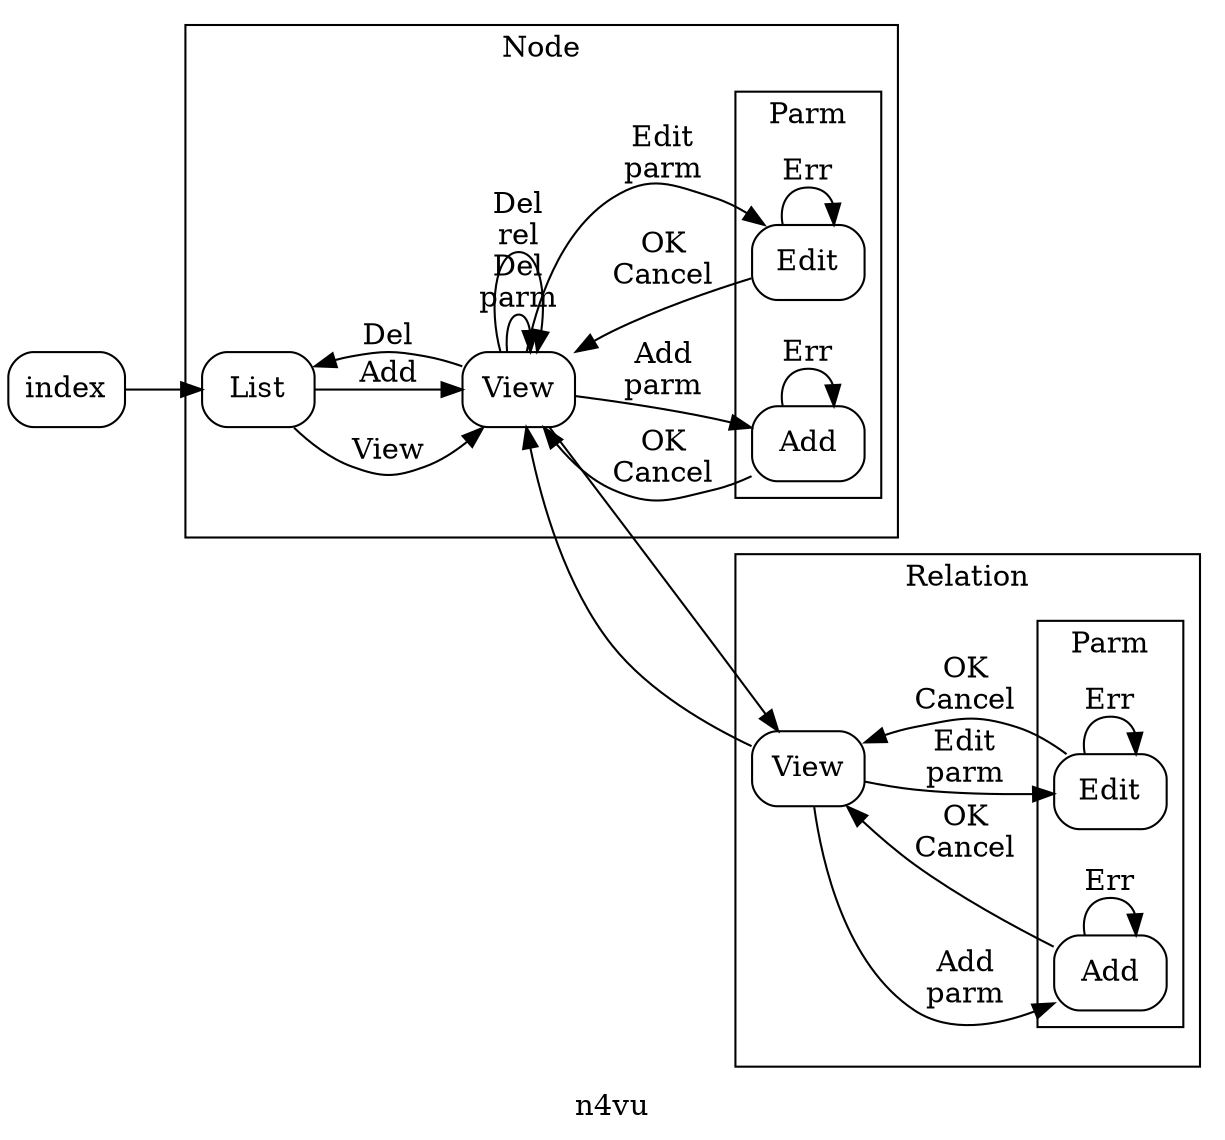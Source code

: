 // dot -Tsvg -o n4vu.svg n4vu.dot

digraph ui {
 label = "n4vu";
 rankdir = LR;
 node [ shape = rectangle, style=rounded ];
 subgraph cluster_node {
  label = "Node";
  shape = folder;
  node_list	[ label = "List" ];
  node_view	[ label = "View" ];
  subgraph cluster_nparm {
   label = "Parm";
   nparm_add	[ label = "Add" ];
   nparm_edit	[ label = "Edit" ];
  }
 }
 subgraph cluster_rel {
  label = "Relation";
  rel_view	[ label = "View" ];
  subgraph cluster_rparm {
   label = "Parm";
   rparm_add	[ label = "Add" ];
   rparm_edit	[ label = "Edit" ];
  }
 }
 index -> node_list;
 node_list -> node_view [ label = "View" ];
 node_list -> node_view [ label = "Add" ];
 node_view -> node_list [ label = "Del" ];
 node_view -> node_view [ label = "Del\nparm" ];
 node_view -> node_view [ label = "Del\nrel" ];
 node_view -> nparm_add [ label = "Add\nparm" ];
 nparm_add -> nparm_add [ label = "Err" ];
 nparm_add -> node_view [ label = "OK\nCancel" ];
 node_view -> nparm_edit [ label = "Edit\nparm" ];
 nparm_edit -> nparm_edit [ label = "Err" ];
 nparm_edit -> node_view [ label = "OK\nCancel" ];
 node_view -> rel_view;
 rel_view -> node_view;
 rel_view -> rparm_add [ label = "Add\nparm" ];
 rparm_add -> rparm_add [ label = "Err" ];
 rparm_add -> rel_view [ label = "OK\nCancel" ];
 rel_view -> rparm_edit [ label = "Edit\nparm" ];
 rparm_edit -> rparm_edit [ label = "Err" ];
 rparm_edit -> rel_view [ label = "OK\nCancel" ];
}
